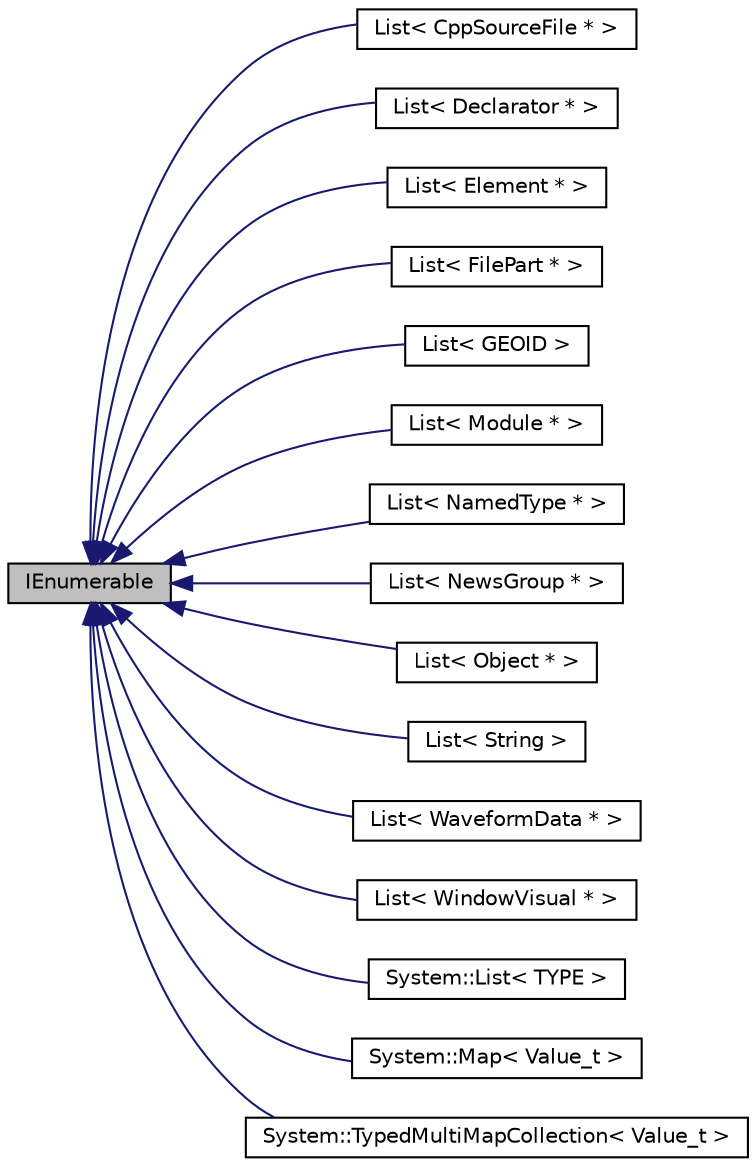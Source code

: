 digraph G
{
  edge [fontname="Helvetica",fontsize="10",labelfontname="Helvetica",labelfontsize="10"];
  node [fontname="Helvetica",fontsize="10",shape=record];
  rankdir="LR";
  Node1 [label="IEnumerable",height=0.2,width=0.4,color="black", fillcolor="grey75", style="filled" fontcolor="black"];
  Node1 -> Node2 [dir="back",color="midnightblue",fontsize="10",style="solid",fontname="Helvetica"];
  Node2 [label="List\< CppSourceFile * \>",height=0.2,width=0.4,color="black", fillcolor="white", style="filled",URL="$class_system_1_1_list.html"];
  Node1 -> Node3 [dir="back",color="midnightblue",fontsize="10",style="solid",fontname="Helvetica"];
  Node3 [label="List\< Declarator * \>",height=0.2,width=0.4,color="black", fillcolor="white", style="filled",URL="$class_system_1_1_list.html"];
  Node1 -> Node4 [dir="back",color="midnightblue",fontsize="10",style="solid",fontname="Helvetica"];
  Node4 [label="List\< Element * \>",height=0.2,width=0.4,color="black", fillcolor="white", style="filled",URL="$class_system_1_1_list.html"];
  Node1 -> Node5 [dir="back",color="midnightblue",fontsize="10",style="solid",fontname="Helvetica"];
  Node5 [label="List\< FilePart * \>",height=0.2,width=0.4,color="black", fillcolor="white", style="filled",URL="$class_system_1_1_list.html"];
  Node1 -> Node6 [dir="back",color="midnightblue",fontsize="10",style="solid",fontname="Helvetica"];
  Node6 [label="List\< GEOID \>",height=0.2,width=0.4,color="black", fillcolor="white", style="filled",URL="$class_system_1_1_list.html"];
  Node1 -> Node7 [dir="back",color="midnightblue",fontsize="10",style="solid",fontname="Helvetica"];
  Node7 [label="List\< Module * \>",height=0.2,width=0.4,color="black", fillcolor="white", style="filled",URL="$class_system_1_1_list.html"];
  Node1 -> Node8 [dir="back",color="midnightblue",fontsize="10",style="solid",fontname="Helvetica"];
  Node8 [label="List\< NamedType * \>",height=0.2,width=0.4,color="black", fillcolor="white", style="filled",URL="$class_system_1_1_list.html"];
  Node1 -> Node9 [dir="back",color="midnightblue",fontsize="10",style="solid",fontname="Helvetica"];
  Node9 [label="List\< NewsGroup * \>",height=0.2,width=0.4,color="black", fillcolor="white", style="filled",URL="$class_system_1_1_list.html"];
  Node1 -> Node10 [dir="back",color="midnightblue",fontsize="10",style="solid",fontname="Helvetica"];
  Node10 [label="List\< Object * \>",height=0.2,width=0.4,color="black", fillcolor="white", style="filled",URL="$class_system_1_1_list.html"];
  Node1 -> Node11 [dir="back",color="midnightblue",fontsize="10",style="solid",fontname="Helvetica"];
  Node11 [label="List\< String \>",height=0.2,width=0.4,color="black", fillcolor="white", style="filled",URL="$class_system_1_1_list.html"];
  Node1 -> Node12 [dir="back",color="midnightblue",fontsize="10",style="solid",fontname="Helvetica"];
  Node12 [label="List\< WaveformData * \>",height=0.2,width=0.4,color="black", fillcolor="white", style="filled",URL="$class_system_1_1_list.html"];
  Node1 -> Node13 [dir="back",color="midnightblue",fontsize="10",style="solid",fontname="Helvetica"];
  Node13 [label="List\< WindowVisual * \>",height=0.2,width=0.4,color="black", fillcolor="white", style="filled",URL="$class_system_1_1_list.html"];
  Node1 -> Node14 [dir="back",color="midnightblue",fontsize="10",style="solid",fontname="Helvetica"];
  Node14 [label="System::List\< TYPE \>",height=0.2,width=0.4,color="black", fillcolor="white", style="filled",URL="$class_system_1_1_list.html"];
  Node1 -> Node15 [dir="back",color="midnightblue",fontsize="10",style="solid",fontname="Helvetica"];
  Node15 [label="System::Map\< Value_t \>",height=0.2,width=0.4,color="black", fillcolor="white", style="filled",URL="$class_system_1_1_map.html"];
  Node1 -> Node16 [dir="back",color="midnightblue",fontsize="10",style="solid",fontname="Helvetica"];
  Node16 [label="System::TypedMultiMapCollection\< Value_t \>",height=0.2,width=0.4,color="black", fillcolor="white", style="filled",URL="$class_system_1_1_typed_multi_map_collection.html"];
}
